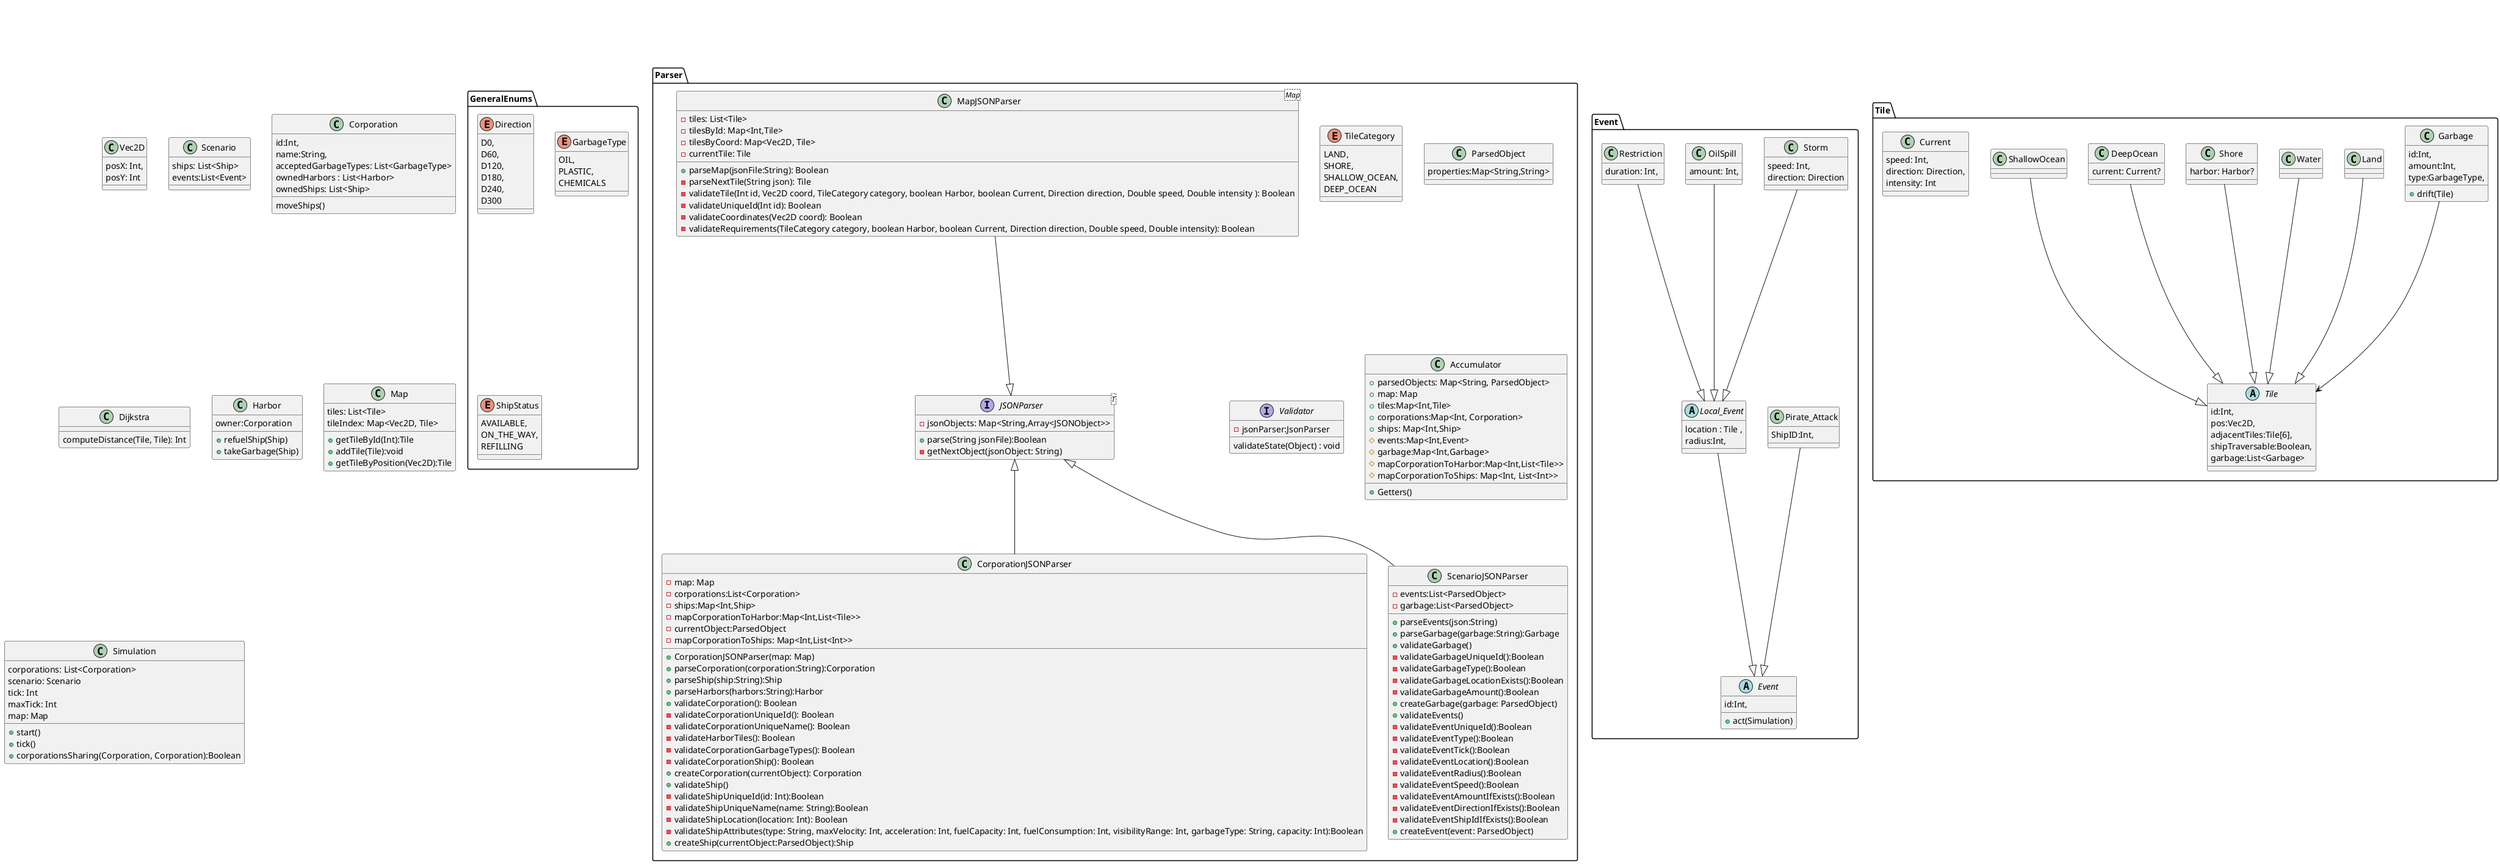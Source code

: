 @startuml
'General
package GeneralEnums{
  enum Direction{
    D0,
    D60,
    D120,
    D180,
    D240,
    D300
  }
  enum GarbageType{
    OIL,
    PLASTIC,
    CHEMICALS
  }

  enum ShipStatus{
  AVAILABLE,
  ON_THE_WAY,
  REFILLING
  }
  }
   class Vec2D{
    posX: Int,
    posY: Int
  }


class Scenario{
        ships: List<Ship>
        events:List<Event>
}

  class Corporation {
    id:Int,
    name:String,
    acceptedGarbageTypes: List<GarbageType>
    ownedHarbors : List<Harbor>
    ownedShips: List<Ship>
    moveShips()
  }

  class Dijkstra{
    computeDistance(Tile, Tile): Int
  }

  class Harbor {
           owner:Corporation
           +refuelShip(Ship)
           +takeGarbage(Ship)
  }

  class Map {
    tiles: List<Tile>
    tileIndex: Map<Vec2D, Tile>

    +getTileById(Int):Tile
    +addTile(Tile):void
    +getTileByPosition(Vec2D):Tile
  }


    class Simulation {
        corporations: List<Corporation>
        scenario: Scenario
        tick: Int
        maxTick: Int
        map: Map

        +start()
        +tick()
        +corporationsSharing(Corporation, Corporation):Boolean
    }
    package Event{
    abstract class Event {
    id:Int,
    +act(Simulation)
    }
     Pirate_Attack --|> Event
    class Pirate_Attack {
    ShipID:Int,
    }
    Local_Event --|> Event
    abstract class Local_Event {
    location : Tile ,
     radius:Int,
    }
    Storm --|> Local_Event
    class Storm {
    speed: Int,
    direction: Direction
    }
    OilSpill --|> Local_Event
    class OilSpill {
    amount: Int,
    }
    Restriction --|> Local_Event
    class Restriction {
    duration: Int,
    }
    }



package Parser{

   enum TileCategory{
    LAND,
    SHORE,
    SHALLOW_OCEAN,
    DEEP_OCEAN
   }
   class ParsedObject{
   properties:Map<String,String>

   }
  interface Validator {
    -jsonParser:JsonParser
    ' Throws an exception if the object is not valid
    validateState(Object) : void
  }
    interface JSONParser<T>{
    -jsonObjects: Map<String,Array<JSONObject>>
    +parse(String jsonFile):Boolean
    -getNextObject(jsonObject: String)
    }
    MapJSONParser --|> JSONParser
    class MapJSONParser<Map>{
    -tiles: List<Tile>
    -tilesById: Map<Int,Tile>
    -tilesByCoord: Map<Vec2D, Tile>
    -currentTile: Tile
    +parseMap(jsonFile:String): Boolean
    -parseNextTile(String json): Tile
    -validateTile(Int id, Vec2D coord, TileCategory category, boolean Harbor, boolean Current, Direction direction, Double speed, Double intensity ): Boolean
    -validateUniqueId(Int id): Boolean
    -validateCoordinates(Vec2D coord): Boolean
    -validateRequirements(TileCategory category, boolean Harbor, boolean Current, Direction direction, Double speed, Double intensity): Boolean

    }

    class CorporationJSONParser{
    -map: Map
     - corporations:List<Corporation>
     - ships:Map<Int,Ship>
     - mapCorporationToHarbor:Map<Int,List<Tile>>
     - currentObject:ParsedObject
     - mapCorporationToShips: Map<Int,List<Int>>

     +CorporationJSONParser(map: Map)
     + parseCorporation(corporation:String):Corporation
     + parseShip(ship:String):Ship
     + parseHarbors(harbors:String):Harbor
     + validateCorporation(): Boolean
     - validateCorporationUniqueId(): Boolean
     - validateCorporationUniqueName(): Boolean
     - validateHarborTiles(): Boolean
     - validateCorporationGarbageTypes(): Boolean
     -validateCorporationShip(): Boolean
     + createCorporation(currentObject): Corporation
     + validateShip()
     - validateShipUniqueId(id: Int):Boolean
     - validateShipUniqueName(name: String):Boolean
     - validateShipLocation(location: Int): Boolean
     - validateShipAttributes(type: String, maxVelocity: Int, acceleration: Int, fuelCapacity: Int, fuelConsumption: Int, visibilityRange: Int, garbageType: String, capacity: Int):Boolean
     + createShip(currentObject:ParsedObject):Ship
    }

        class ScenarioJSONParser{
          -events:List<ParsedObject>
          -garbage:List<ParsedObject>

          +parseEvents(json:String)
          +parseGarbage(garbage:String):Garbage
          +validateGarbage()
          -validateGarbageUniqueId():Boolean
          -validateGarbageType():Boolean
          -validateGarbageLocationExists():Boolean
          -validateGarbageAmount():Boolean
          +createGarbage(garbage: ParsedObject)
          + validateEvents()
          - validateEventUniqueId():Boolean
          - validateEventType():Boolean
          - validateEventTick():Boolean
          - validateEventLocation():Boolean
          - validateEventRadius():Boolean
          - validateEventSpeed():Boolean
          - validateEventAmountIfExists():Boolean
          - validateEventDirectionIfExists():Boolean
          - validateEventShipIdIfExists():Boolean
          + createEvent(event: ParsedObject)
        }

        JSONParser <|-- CorporationJSONParser
        JSONParser <|-- ScenarioJSONParser
        class Accumulator{
            + parsedObjects: Map<String, ParsedObject>
            + map: Map
            + tiles:Map<Int,Tile>
            + corporations:Map<Int, Corporation>
            + ships: Map<Int,Ship>
            # events:Map<Int,Event>
            # garbage:Map<Int,Garbage>
            # mapCorporationToHarbor:Map<Int,List<Tile>>
            # mapCorporationToShips: Map<Int, List<Int>>

            +Getters()
        }
}
'Tiles

package Tile{
abstract class Tile{
    id:Int,
    pos:Vec2D,
    adjacentTiles:Tile[6],
    shipTraversable:Boolean,
    garbage:List<Garbage>
}

class Garbage {
id:Int,
amount:Int,
type:GarbageType,
+drift(Tile)
}

Garbage --> Tile

Land --|> Tile
Water --|> Tile

Shore --|> Tile
DeepOcean --|> Tile
ShallowOcean --|> Tile

class Current{
    speed: Int,
    direction: Direction,
    intensity: Int
}
class Land{
}
class Shore{
harbor: Harbor?
}
class ShallowOcean{}
class DeepOcean{
current: Current?
}

}
'Ships
package Ship{
abstract class Ship {
    id:Int,
    name: String,
    owner: Corporation,
    pos: Tile,
    dir: Direction,
    maxVelocity: Int,
    acceleration: Int,
    fuelCapacity: Int,
    fuelConsumption: Int,
    visibleRange: Int,

    navigateTo(Tile)
    refuel()
    getGarbageInFieldOfView(): List<Garbage>
}

ScoutingShip --|> Ship
CoordinatingShip --|> Ship
CollectingShip --|> Ship

class ScoutingShip{
}
class CoordinatingShip{
}
class CollectingShip{
garbageType: GarbageType
garbageCapacity: Int,
garbageLoad: Int,
}
}
package Logger{
class Logger{
    - outputPath: File = STDOUT

    +logInitializationInfoSuccess(filename:String)
    +logInitializationInfoFail(filename:String)
    +logSimulationStarted()
    +logSimulationEnded()
    +logSimulationTick(tick:Int)
    +logCorporationStartMoveShips(corporationId:Int)
    +logShipMovement(shipId:Int,speed:Int,tileId:Int)
    +logCorporationStartCollectGarbage(corporateId)
    +logGarbageCollectionByShip(shipId:Int,garbageType:GarbageType,garbageId:Int)
    +logCorporationCooperationStart(corporationId:Int)
    +logCooperationBetweenCorporations(corporationId:Int, otherCorporationId: Int, shipId:Int, cooperatedShipId: Int)
    +logCorporationRefueling(corporationId:Int)
    +logRefuelingShip(shipId:Int, tileId: Int)
    +logUnloadShip(shipId:Int, amount:Int, garbageType:GarbageType, tileId:Int)
    +logCorporationFinishedActions(corporationId:Int)
    +logCurrentDriftGarbage(garbageType:GarbageType, garbageId:Int, amount:Int, startTileId:Int, endTileId:Int)
    +logCurrentDriftShip(shipId:Int,startTileId:Int, endTileId:Int)
    +logEventStart(eventId:Int,eventType:EventType)
    +logSimulationStatisticsCalculated()
    +logSimulationStatistics()




}
}
@enduml
